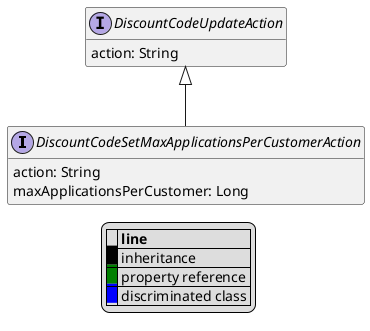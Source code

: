 @startuml

hide empty fields
hide empty methods
legend
|= |= line |
|<back:black>   </back>| inheritance |
|<back:green>   </back>| property reference |
|<back:blue>   </back>| discriminated class |
endlegend
interface DiscountCodeSetMaxApplicationsPerCustomerAction [[DiscountCodeSetMaxApplicationsPerCustomerAction.svg]] extends DiscountCodeUpdateAction {
    action: String
    maxApplicationsPerCustomer: Long
}
interface DiscountCodeUpdateAction [[DiscountCodeUpdateAction.svg]]  {
    action: String
}





@enduml
